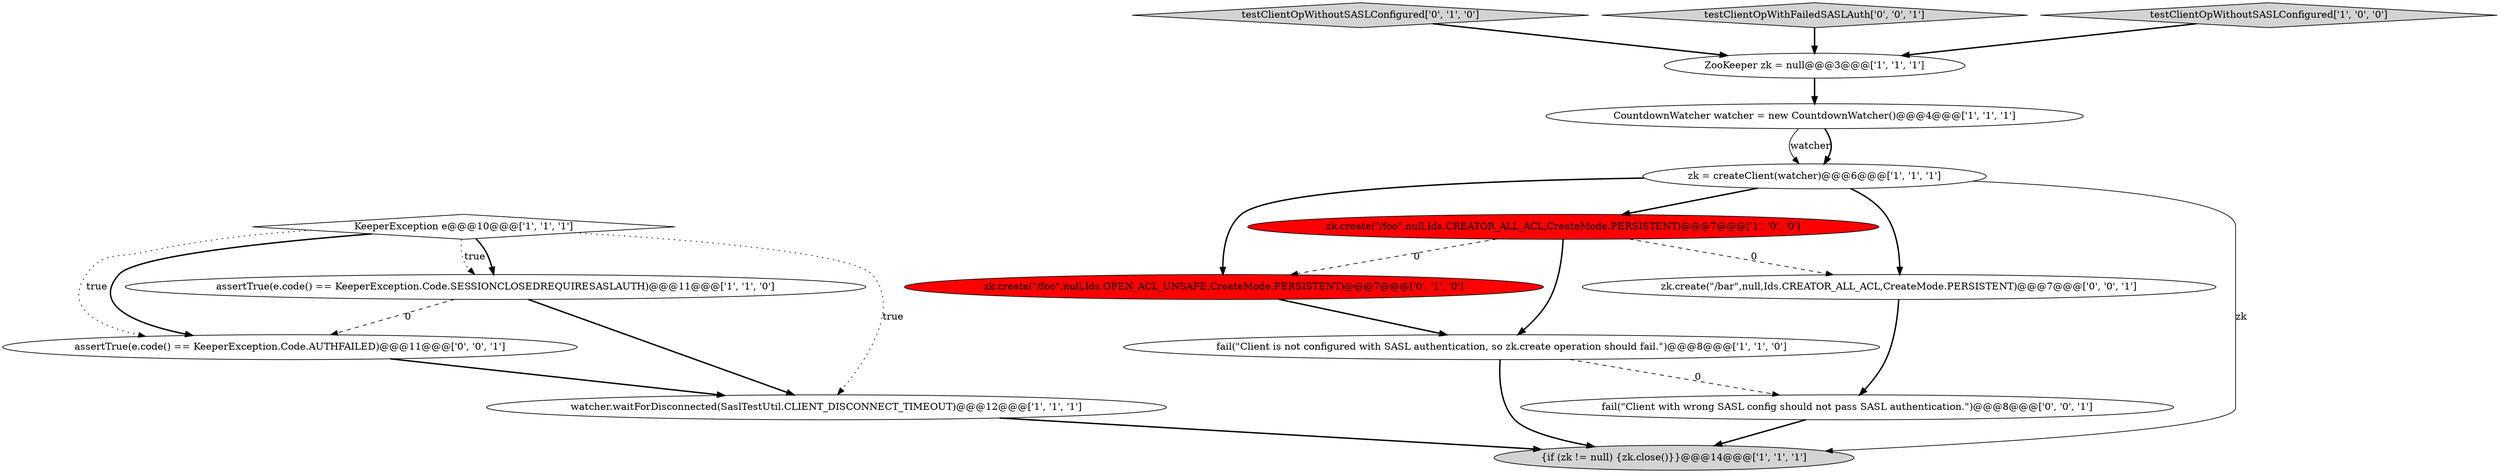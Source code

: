 digraph {
8 [style = filled, label = "watcher.waitForDisconnected(SaslTestUtil.CLIENT_DISCONNECT_TIMEOUT)@@@12@@@['1', '1', '1']", fillcolor = white, shape = ellipse image = "AAA0AAABBB1BBB"];
10 [style = filled, label = "zk.create(\"/foo\",null,Ids.OPEN_ACL_UNSAFE,CreateMode.PERSISTENT)@@@7@@@['0', '1', '0']", fillcolor = red, shape = ellipse image = "AAA1AAABBB2BBB"];
6 [style = filled, label = "CountdownWatcher watcher = new CountdownWatcher()@@@4@@@['1', '1', '1']", fillcolor = white, shape = ellipse image = "AAA0AAABBB1BBB"];
11 [style = filled, label = "testClientOpWithoutSASLConfigured['0', '1', '0']", fillcolor = lightgray, shape = diamond image = "AAA0AAABBB2BBB"];
5 [style = filled, label = "ZooKeeper zk = null@@@3@@@['1', '1', '1']", fillcolor = white, shape = ellipse image = "AAA0AAABBB1BBB"];
0 [style = filled, label = "assertTrue(e.code() == KeeperException.Code.SESSIONCLOSEDREQUIRESASLAUTH)@@@11@@@['1', '1', '0']", fillcolor = white, shape = ellipse image = "AAA0AAABBB1BBB"];
14 [style = filled, label = "fail(\"Client with wrong SASL config should not pass SASL authentication.\")@@@8@@@['0', '0', '1']", fillcolor = white, shape = ellipse image = "AAA0AAABBB3BBB"];
1 [style = filled, label = "fail(\"Client is not configured with SASL authentication, so zk.create operation should fail.\")@@@8@@@['1', '1', '0']", fillcolor = white, shape = ellipse image = "AAA0AAABBB1BBB"];
13 [style = filled, label = "testClientOpWithFailedSASLAuth['0', '0', '1']", fillcolor = lightgray, shape = diamond image = "AAA0AAABBB3BBB"];
7 [style = filled, label = "{if (zk != null) {zk.close()}}@@@14@@@['1', '1', '1']", fillcolor = lightgray, shape = ellipse image = "AAA0AAABBB1BBB"];
12 [style = filled, label = "zk.create(\"/bar\",null,Ids.CREATOR_ALL_ACL,CreateMode.PERSISTENT)@@@7@@@['0', '0', '1']", fillcolor = white, shape = ellipse image = "AAA0AAABBB3BBB"];
15 [style = filled, label = "assertTrue(e.code() == KeeperException.Code.AUTHFAILED)@@@11@@@['0', '0', '1']", fillcolor = white, shape = ellipse image = "AAA0AAABBB3BBB"];
4 [style = filled, label = "KeeperException e@@@10@@@['1', '1', '1']", fillcolor = white, shape = diamond image = "AAA0AAABBB1BBB"];
9 [style = filled, label = "testClientOpWithoutSASLConfigured['1', '0', '0']", fillcolor = lightgray, shape = diamond image = "AAA0AAABBB1BBB"];
3 [style = filled, label = "zk.create(\"/foo\",null,Ids.CREATOR_ALL_ACL,CreateMode.PERSISTENT)@@@7@@@['1', '0', '0']", fillcolor = red, shape = ellipse image = "AAA1AAABBB1BBB"];
2 [style = filled, label = "zk = createClient(watcher)@@@6@@@['1', '1', '1']", fillcolor = white, shape = ellipse image = "AAA0AAABBB1BBB"];
6->2 [style = solid, label="watcher"];
3->1 [style = bold, label=""];
1->14 [style = dashed, label="0"];
2->3 [style = bold, label=""];
4->0 [style = dotted, label="true"];
4->15 [style = bold, label=""];
4->8 [style = dotted, label="true"];
0->15 [style = dashed, label="0"];
4->15 [style = dotted, label="true"];
2->10 [style = bold, label=""];
1->7 [style = bold, label=""];
2->12 [style = bold, label=""];
8->7 [style = bold, label=""];
4->0 [style = bold, label=""];
14->7 [style = bold, label=""];
6->2 [style = bold, label=""];
11->5 [style = bold, label=""];
3->12 [style = dashed, label="0"];
5->6 [style = bold, label=""];
12->14 [style = bold, label=""];
0->8 [style = bold, label=""];
13->5 [style = bold, label=""];
9->5 [style = bold, label=""];
3->10 [style = dashed, label="0"];
2->7 [style = solid, label="zk"];
10->1 [style = bold, label=""];
15->8 [style = bold, label=""];
}
